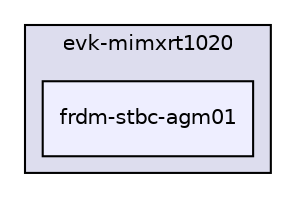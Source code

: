digraph "boardkit/evk-mimxrt1020/frdm-stbc-agm01" {
  compound=true
  node [ fontsize="10", fontname="Helvetica"];
  edge [ labelfontsize="10", labelfontname="Helvetica"];
  subgraph clusterdir_50b4489b02d03fd8e0d0e4993e1eaa54 {
    graph [ bgcolor="#ddddee", pencolor="black", label="evk-mimxrt1020" fontname="Helvetica", fontsize="10", URL="dir_50b4489b02d03fd8e0d0e4993e1eaa54.html"]
  dir_0ee4778dde57f3762b493f6e7dfde6d7 [shape=box, label="frdm-stbc-agm01", style="filled", fillcolor="#eeeeff", pencolor="black", URL="dir_0ee4778dde57f3762b493f6e7dfde6d7.html"];
  }
}
